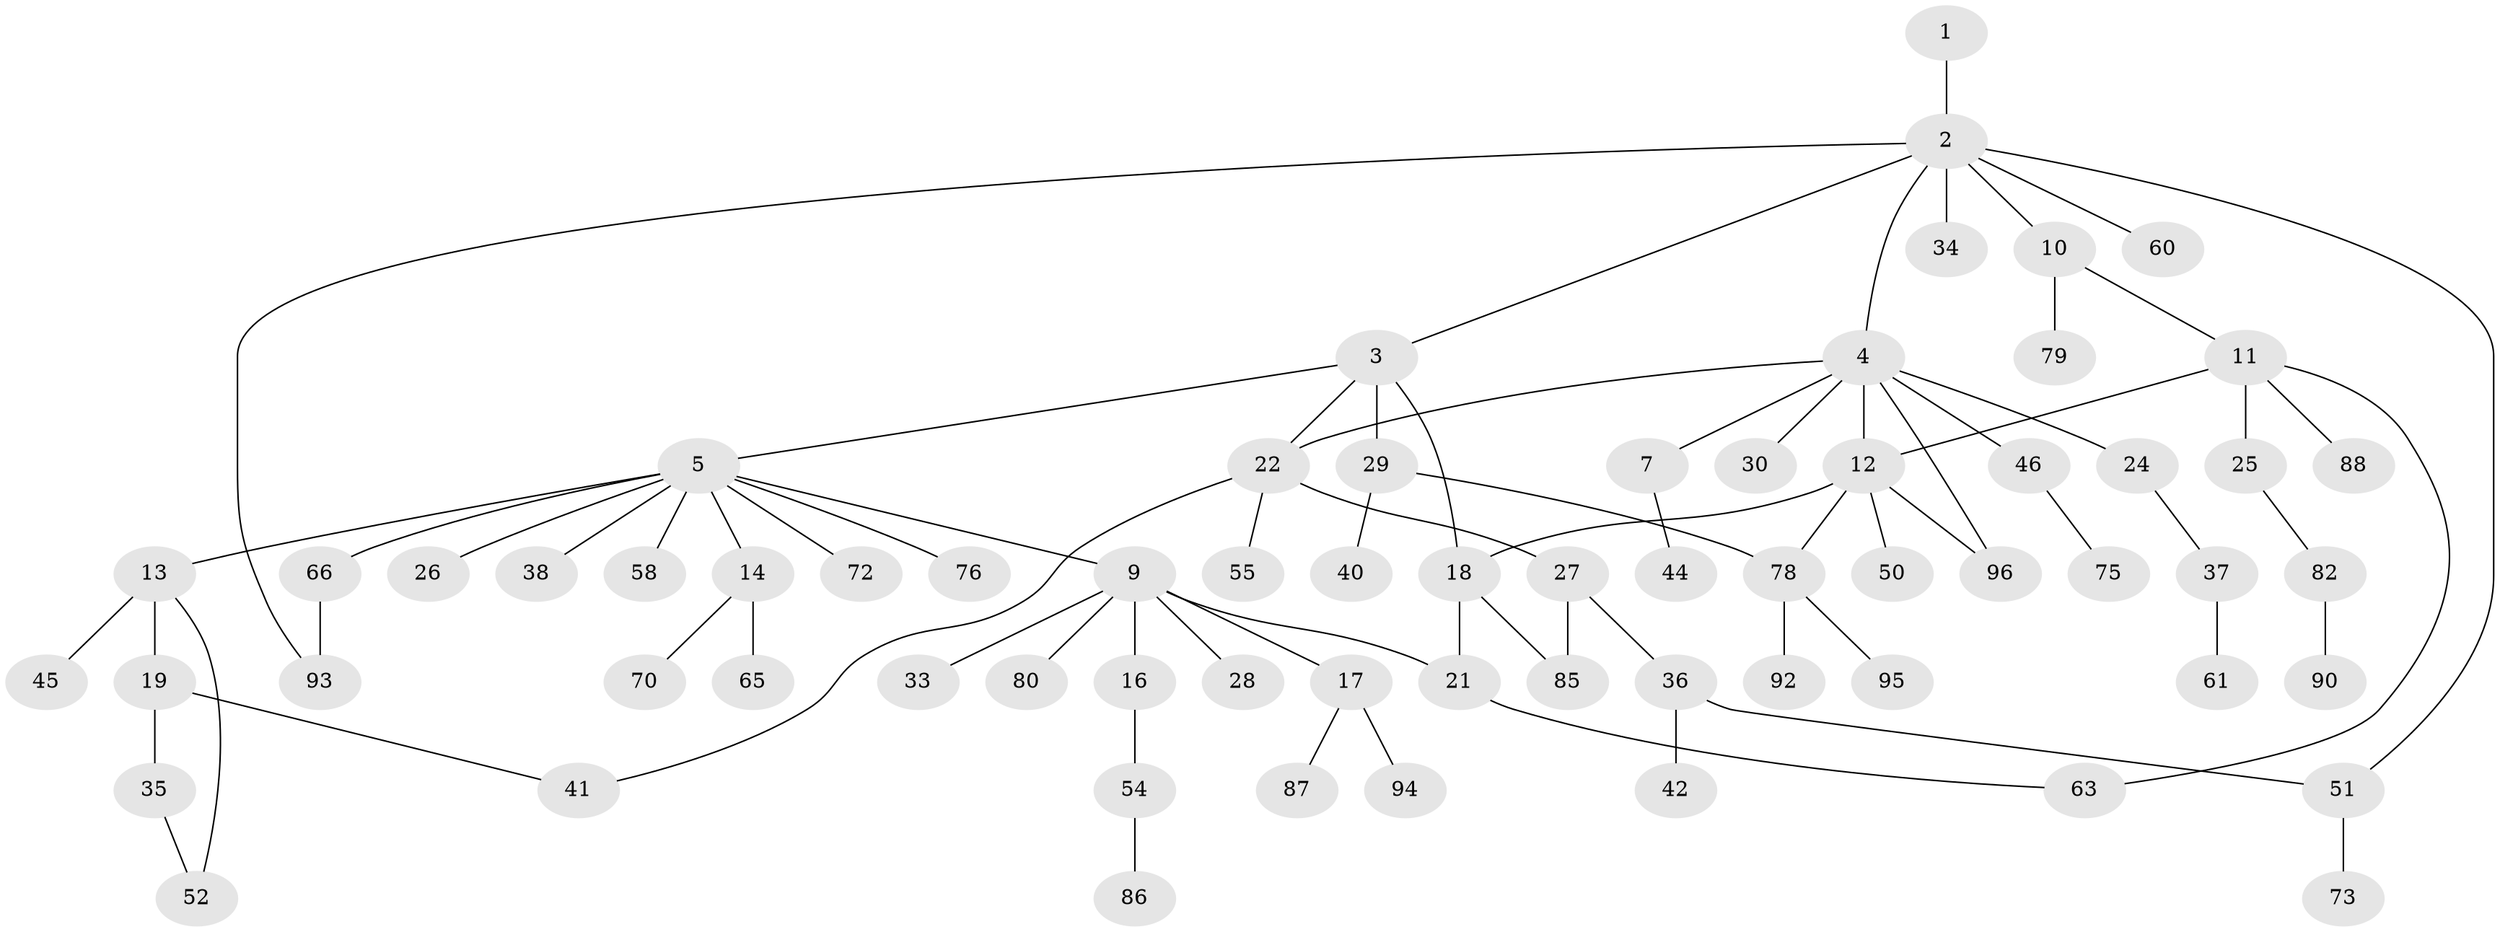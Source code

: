 // Generated by graph-tools (version 1.1) at 2025/23/03/03/25 07:23:33]
// undirected, 67 vertices, 78 edges
graph export_dot {
graph [start="1"]
  node [color=gray90,style=filled];
  1;
  2 [super="+39"];
  3 [super="+6"];
  4 [super="+23"];
  5 [super="+8"];
  7;
  9 [super="+15"];
  10 [super="+49"];
  11 [super="+20"];
  12 [super="+56"];
  13 [super="+62"];
  14 [super="+32"];
  16;
  17 [super="+48"];
  18 [super="+81"];
  19 [super="+89"];
  21;
  22 [super="+31"];
  24;
  25 [super="+74"];
  26;
  27 [super="+64"];
  28;
  29 [super="+71"];
  30;
  33;
  34;
  35 [super="+67"];
  36 [super="+47"];
  37 [super="+43"];
  38;
  40;
  41 [super="+59"];
  42 [super="+68"];
  44 [super="+57"];
  45;
  46;
  50;
  51 [super="+53"];
  52 [super="+84"];
  54 [super="+77"];
  55;
  58;
  60;
  61;
  63 [super="+69"];
  65;
  66;
  70;
  72;
  73;
  75 [super="+83"];
  76;
  78 [super="+91"];
  79;
  80;
  82;
  85;
  86;
  87;
  88;
  90;
  92;
  93;
  94;
  95;
  96;
  1 -- 2;
  2 -- 3;
  2 -- 4;
  2 -- 10;
  2 -- 34;
  2 -- 60;
  2 -- 93;
  2 -- 51;
  3 -- 5;
  3 -- 29;
  3 -- 18;
  3 -- 22;
  4 -- 7;
  4 -- 46;
  4 -- 12;
  4 -- 96;
  4 -- 24;
  4 -- 22;
  4 -- 30;
  5 -- 13;
  5 -- 38;
  5 -- 66;
  5 -- 26;
  5 -- 72;
  5 -- 9;
  5 -- 76;
  5 -- 14;
  5 -- 58;
  7 -- 44;
  9 -- 21;
  9 -- 33;
  9 -- 16;
  9 -- 17;
  9 -- 80;
  9 -- 28;
  10 -- 11;
  10 -- 79;
  11 -- 12;
  11 -- 63;
  11 -- 88;
  11 -- 25;
  12 -- 18;
  12 -- 50;
  12 -- 78;
  12 -- 96;
  13 -- 19;
  13 -- 45;
  13 -- 52;
  14 -- 65;
  14 -- 70;
  16 -- 54;
  17 -- 87;
  17 -- 94;
  18 -- 21;
  18 -- 85;
  19 -- 35;
  19 -- 41;
  21 -- 63;
  22 -- 27;
  22 -- 41;
  22 -- 55;
  24 -- 37;
  25 -- 82;
  27 -- 36;
  27 -- 85;
  29 -- 40;
  29 -- 78;
  35 -- 52;
  36 -- 42;
  36 -- 51;
  37 -- 61;
  46 -- 75;
  51 -- 73;
  54 -- 86;
  66 -- 93;
  78 -- 95;
  78 -- 92;
  82 -- 90;
}

